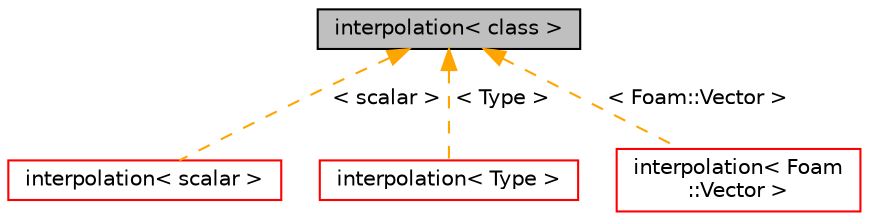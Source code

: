 digraph "interpolation&lt; class &gt;"
{
  bgcolor="transparent";
  edge [fontname="Helvetica",fontsize="10",labelfontname="Helvetica",labelfontsize="10"];
  node [fontname="Helvetica",fontsize="10",shape=record];
  Node1 [label="interpolation\< class \>",height=0.2,width=0.4,color="black", fillcolor="grey75", style="filled" fontcolor="black"];
  Node1 -> Node2 [dir="back",color="orange",fontsize="10",style="dashed",label=" \< scalar \>" ,fontname="Helvetica"];
  Node2 [label="interpolation\< scalar \>",height=0.2,width=0.4,color="red",URL="$classFoam_1_1interpolation.html"];
  Node1 -> Node3 [dir="back",color="orange",fontsize="10",style="dashed",label=" \< Type \>" ,fontname="Helvetica"];
  Node3 [label="interpolation\< Type \>",height=0.2,width=0.4,color="red",URL="$classFoam_1_1interpolation.html"];
  Node1 -> Node4 [dir="back",color="orange",fontsize="10",style="dashed",label=" \< Foam::Vector \>" ,fontname="Helvetica"];
  Node4 [label="interpolation\< Foam\l::Vector \>",height=0.2,width=0.4,color="red",URL="$classFoam_1_1interpolation.html"];
}
